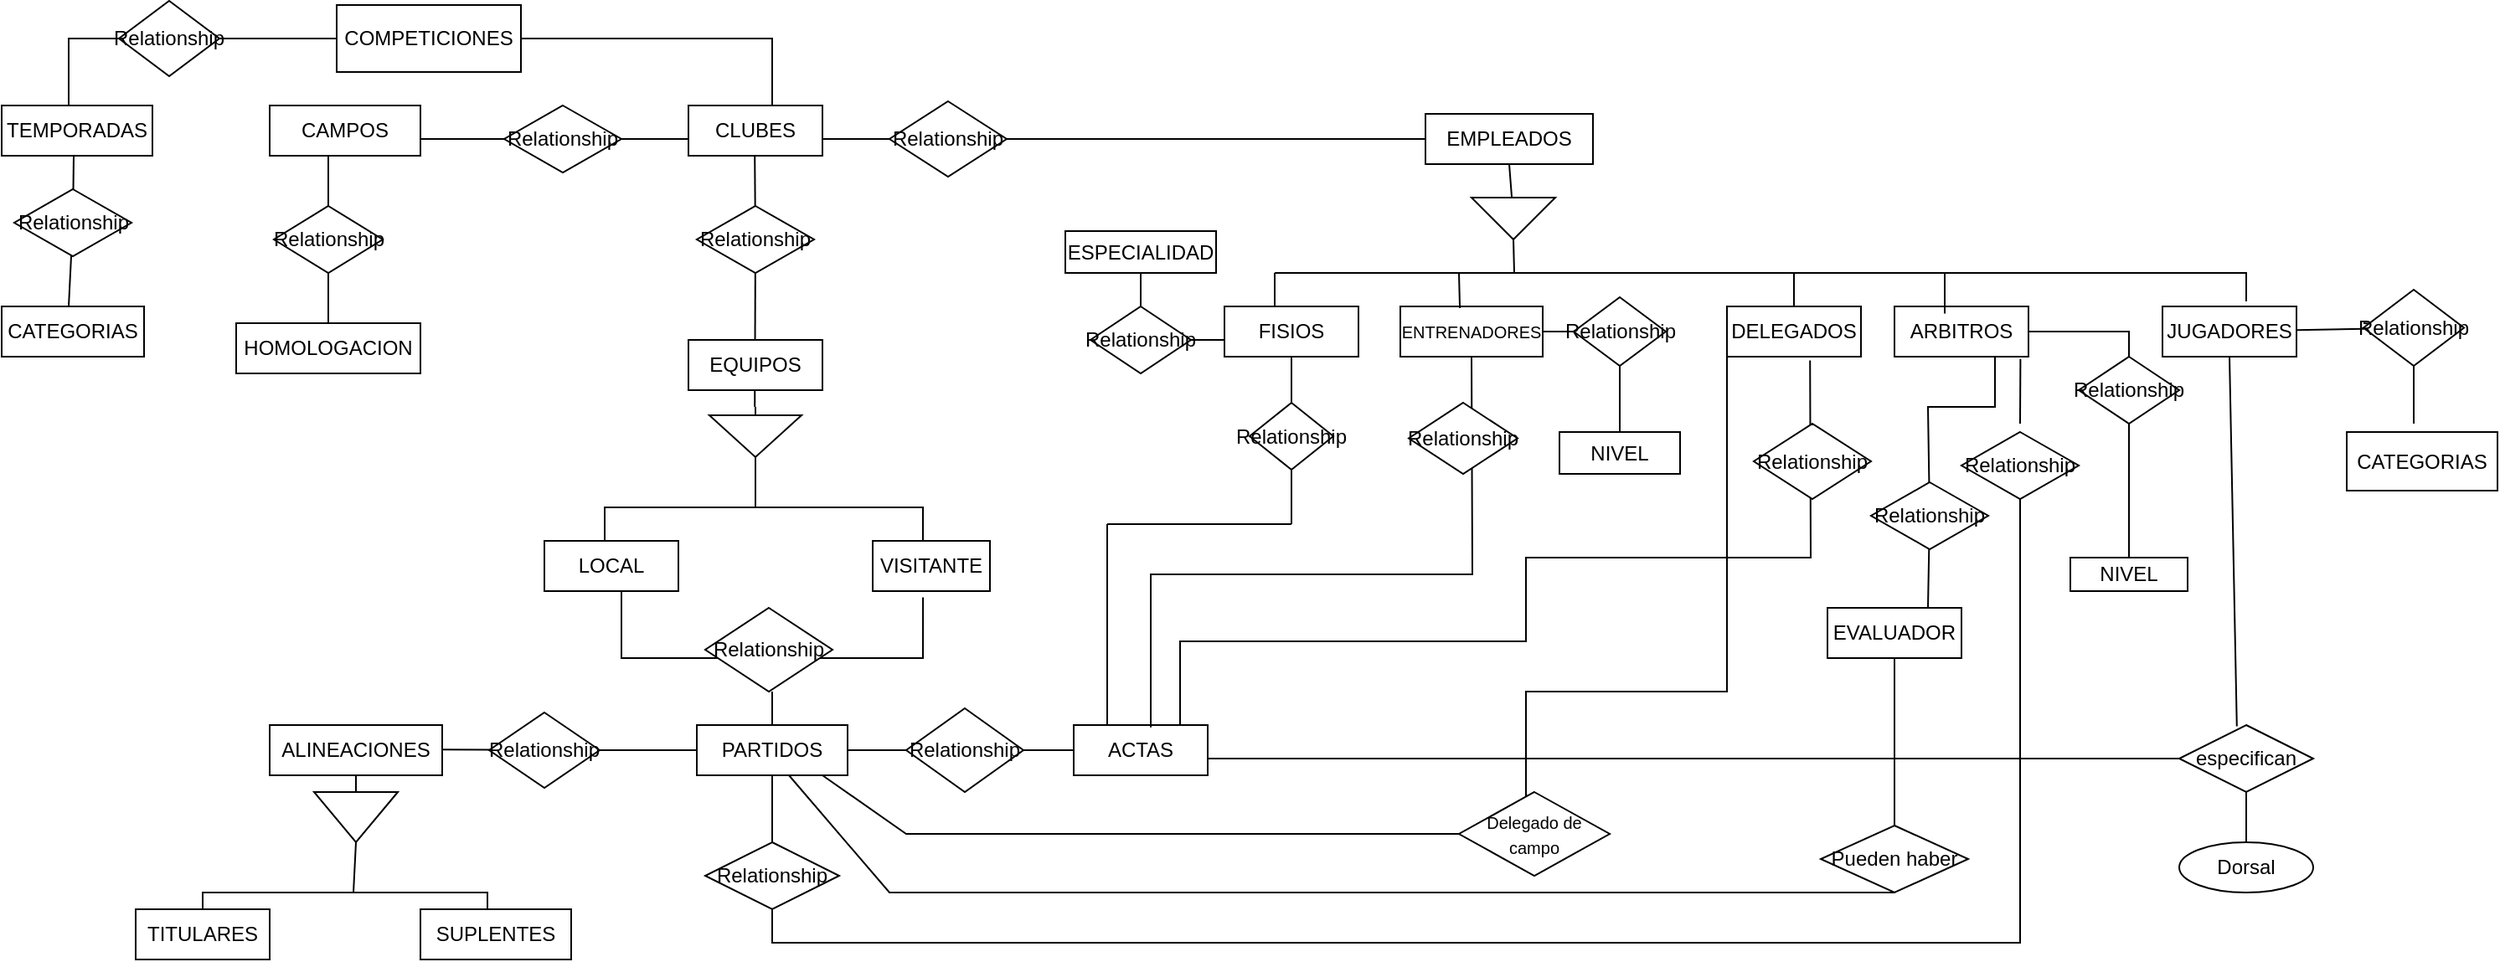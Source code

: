 <mxfile version="26.2.2">
  <diagram name="Página-1" id="tDC00WRoiKJsJ1EHsQr3">
    <mxGraphModel dx="772" dy="777" grid="1" gridSize="10" guides="1" tooltips="1" connect="1" arrows="1" fold="1" page="1" pageScale="1" pageWidth="827" pageHeight="1169" math="0" shadow="0">
      <root>
        <mxCell id="0" />
        <mxCell id="1" parent="0" />
        <mxCell id="XfgdqpQMyzvI71PNZ6HV-1" value="COMPETICIONES" style="whiteSpace=wrap;html=1;align=center;" parent="1" vertex="1">
          <mxGeometry x="290" y="280" width="110" height="40" as="geometry" />
        </mxCell>
        <mxCell id="XfgdqpQMyzvI71PNZ6HV-2" value="" style="endArrow=none;html=1;rounded=0;" parent="1" edge="1">
          <mxGeometry relative="1" as="geometry">
            <mxPoint x="130" y="350" as="sourcePoint" />
            <mxPoint x="290" y="300" as="targetPoint" />
            <Array as="points">
              <mxPoint x="130" y="300" />
              <mxPoint x="200" y="300" />
            </Array>
          </mxGeometry>
        </mxCell>
        <mxCell id="XfgdqpQMyzvI71PNZ6HV-3" value="" style="endArrow=none;html=1;rounded=0;" parent="1" edge="1">
          <mxGeometry relative="1" as="geometry">
            <mxPoint x="400" y="300" as="sourcePoint" />
            <mxPoint x="550" y="340" as="targetPoint" />
            <Array as="points">
              <mxPoint x="500" y="300" />
              <mxPoint x="550" y="300" />
            </Array>
          </mxGeometry>
        </mxCell>
        <mxCell id="XfgdqpQMyzvI71PNZ6HV-4" value="Relationship" style="shape=rhombus;perimeter=rhombusPerimeter;whiteSpace=wrap;html=1;align=center;" parent="1" vertex="1">
          <mxGeometry x="160" y="277.5" width="60" height="45" as="geometry" />
        </mxCell>
        <mxCell id="XfgdqpQMyzvI71PNZ6HV-5" value="CLUBES" style="whiteSpace=wrap;html=1;align=center;" parent="1" vertex="1">
          <mxGeometry x="500" y="340" width="80" height="30" as="geometry" />
        </mxCell>
        <mxCell id="XfgdqpQMyzvI71PNZ6HV-6" value="Relationship" style="shape=rhombus;perimeter=rhombusPerimeter;whiteSpace=wrap;html=1;align=center;" parent="1" vertex="1">
          <mxGeometry x="390" y="340" width="70" height="40" as="geometry" />
        </mxCell>
        <mxCell id="XfgdqpQMyzvI71PNZ6HV-7" value="" style="line;strokeWidth=1;rotatable=0;dashed=0;labelPosition=right;align=left;verticalAlign=middle;spacingTop=0;spacingLeft=6;points=[];portConstraint=eastwest;" parent="1" vertex="1">
          <mxGeometry x="460" y="355" width="40" height="10" as="geometry" />
        </mxCell>
        <mxCell id="XfgdqpQMyzvI71PNZ6HV-8" value="" style="endArrow=none;html=1;rounded=0;" parent="1" source="XfgdqpQMyzvI71PNZ6HV-12" edge="1">
          <mxGeometry relative="1" as="geometry">
            <mxPoint x="285" y="370" as="sourcePoint" />
            <mxPoint x="285" y="470" as="targetPoint" />
          </mxGeometry>
        </mxCell>
        <mxCell id="XfgdqpQMyzvI71PNZ6HV-9" value="" style="line;strokeWidth=1;rotatable=0;dashed=0;labelPosition=right;align=left;verticalAlign=middle;spacingTop=0;spacingLeft=6;points=[];portConstraint=eastwest;" parent="1" vertex="1">
          <mxGeometry x="340" y="355" width="50" height="10" as="geometry" />
        </mxCell>
        <mxCell id="XfgdqpQMyzvI71PNZ6HV-10" value="CAMPOS" style="whiteSpace=wrap;html=1;align=center;" parent="1" vertex="1">
          <mxGeometry x="250" y="340" width="90" height="30" as="geometry" />
        </mxCell>
        <mxCell id="XfgdqpQMyzvI71PNZ6HV-11" value="HOMOLOGACION" style="whiteSpace=wrap;html=1;align=center;" parent="1" vertex="1">
          <mxGeometry x="230" y="470" width="110" height="30" as="geometry" />
        </mxCell>
        <mxCell id="XfgdqpQMyzvI71PNZ6HV-13" value="" style="endArrow=none;html=1;rounded=0;" parent="1" target="XfgdqpQMyzvI71PNZ6HV-12" edge="1">
          <mxGeometry relative="1" as="geometry">
            <mxPoint x="285" y="370" as="sourcePoint" />
            <mxPoint x="285" y="470" as="targetPoint" />
          </mxGeometry>
        </mxCell>
        <mxCell id="XfgdqpQMyzvI71PNZ6HV-12" value="Relationship" style="shape=rhombus;perimeter=rhombusPerimeter;whiteSpace=wrap;html=1;align=center;" parent="1" vertex="1">
          <mxGeometry x="252.5" y="400" width="65" height="40" as="geometry" />
        </mxCell>
        <mxCell id="XfgdqpQMyzvI71PNZ6HV-14" value="" style="endArrow=none;html=1;rounded=0;" parent="1" source="XfgdqpQMyzvI71PNZ6HV-16" edge="1">
          <mxGeometry relative="1" as="geometry">
            <mxPoint x="539.6" y="370" as="sourcePoint" />
            <mxPoint x="539.6" y="520" as="targetPoint" />
          </mxGeometry>
        </mxCell>
        <mxCell id="XfgdqpQMyzvI71PNZ6HV-15" value="EQUIPOS" style="whiteSpace=wrap;html=1;align=center;" parent="1" vertex="1">
          <mxGeometry x="500" y="480" width="80" height="30" as="geometry" />
        </mxCell>
        <mxCell id="XfgdqpQMyzvI71PNZ6HV-17" value="" style="endArrow=none;html=1;rounded=0;" parent="1" target="XfgdqpQMyzvI71PNZ6HV-16" edge="1">
          <mxGeometry relative="1" as="geometry">
            <mxPoint x="539.6" y="370" as="sourcePoint" />
            <mxPoint x="539.6" y="520" as="targetPoint" />
          </mxGeometry>
        </mxCell>
        <mxCell id="XfgdqpQMyzvI71PNZ6HV-16" value="Relationship" style="shape=rhombus;perimeter=rhombusPerimeter;whiteSpace=wrap;html=1;align=center;" parent="1" vertex="1">
          <mxGeometry x="505" y="400" width="70" height="40" as="geometry" />
        </mxCell>
        <mxCell id="XfgdqpQMyzvI71PNZ6HV-18" value="" style="endArrow=none;html=1;rounded=0;" parent="1" source="XfgdqpQMyzvI71PNZ6HV-20" edge="1">
          <mxGeometry relative="1" as="geometry">
            <mxPoint x="540" y="520" as="sourcePoint" />
            <mxPoint x="540" y="580" as="targetPoint" />
          </mxGeometry>
        </mxCell>
        <mxCell id="XfgdqpQMyzvI71PNZ6HV-19" value="" style="endArrow=none;html=1;rounded=0;" parent="1" target="XfgdqpQMyzvI71PNZ6HV-20" edge="1">
          <mxGeometry relative="1" as="geometry">
            <mxPoint x="540" y="520" as="sourcePoint" />
            <mxPoint x="540" y="650" as="targetPoint" />
          </mxGeometry>
        </mxCell>
        <mxCell id="XfgdqpQMyzvI71PNZ6HV-20" value="" style="triangle;whiteSpace=wrap;html=1;rotation=90;" parent="1" vertex="1">
          <mxGeometry x="527.5" y="510" width="25" height="55" as="geometry" />
        </mxCell>
        <mxCell id="XfgdqpQMyzvI71PNZ6HV-21" value="" style="endArrow=none;html=1;rounded=0;" parent="1" edge="1">
          <mxGeometry relative="1" as="geometry">
            <mxPoint x="460" y="580" as="sourcePoint" />
            <mxPoint x="620" y="580" as="targetPoint" />
          </mxGeometry>
        </mxCell>
        <mxCell id="XfgdqpQMyzvI71PNZ6HV-22" value="" style="endArrow=none;html=1;rounded=0;" parent="1" edge="1">
          <mxGeometry relative="1" as="geometry">
            <mxPoint x="450" y="630" as="sourcePoint" />
            <mxPoint x="500" y="580" as="targetPoint" />
            <Array as="points">
              <mxPoint x="450" y="580" />
            </Array>
          </mxGeometry>
        </mxCell>
        <mxCell id="XfgdqpQMyzvI71PNZ6HV-23" value="" style="endArrow=none;html=1;rounded=0;" parent="1" edge="1">
          <mxGeometry relative="1" as="geometry">
            <mxPoint x="580" y="580" as="sourcePoint" />
            <mxPoint x="640" y="630" as="targetPoint" />
            <Array as="points">
              <mxPoint x="640" y="580" />
            </Array>
          </mxGeometry>
        </mxCell>
        <mxCell id="XfgdqpQMyzvI71PNZ6HV-24" value="LOCAL" style="whiteSpace=wrap;html=1;align=center;" parent="1" vertex="1">
          <mxGeometry x="414" y="600" width="80" height="30" as="geometry" />
        </mxCell>
        <mxCell id="XfgdqpQMyzvI71PNZ6HV-25" value="VISITANTE" style="whiteSpace=wrap;html=1;align=center;" parent="1" vertex="1">
          <mxGeometry x="610" y="600" width="70" height="30" as="geometry" />
        </mxCell>
        <mxCell id="XfgdqpQMyzvI71PNZ6HV-27" value="EMPLEADOS" style="whiteSpace=wrap;html=1;align=center;" parent="1" vertex="1">
          <mxGeometry x="940" y="345" width="100" height="30" as="geometry" />
        </mxCell>
        <mxCell id="XfgdqpQMyzvI71PNZ6HV-28" value="" style="endArrow=none;html=1;rounded=0;entryX=0;entryY=0.5;entryDx=0;entryDy=0;" parent="1" source="XfgdqpQMyzvI71PNZ6HV-29" target="XfgdqpQMyzvI71PNZ6HV-27" edge="1">
          <mxGeometry relative="1" as="geometry">
            <mxPoint x="580" y="360" as="sourcePoint" />
            <mxPoint x="740" y="360" as="targetPoint" />
          </mxGeometry>
        </mxCell>
        <mxCell id="XfgdqpQMyzvI71PNZ6HV-30" value="" style="endArrow=none;html=1;rounded=0;" parent="1" target="XfgdqpQMyzvI71PNZ6HV-29" edge="1">
          <mxGeometry relative="1" as="geometry">
            <mxPoint x="580" y="360" as="sourcePoint" />
            <mxPoint x="740" y="360" as="targetPoint" />
          </mxGeometry>
        </mxCell>
        <mxCell id="XfgdqpQMyzvI71PNZ6HV-29" value="Relationship" style="shape=rhombus;perimeter=rhombusPerimeter;whiteSpace=wrap;html=1;align=center;" parent="1" vertex="1">
          <mxGeometry x="620" y="337.5" width="70" height="45" as="geometry" />
        </mxCell>
        <mxCell id="XfgdqpQMyzvI71PNZ6HV-31" value="" style="endArrow=none;html=1;rounded=0;entryX=0.429;entryY=1.127;entryDx=0;entryDy=0;entryPerimeter=0;" parent="1" target="XfgdqpQMyzvI71PNZ6HV-25" edge="1">
          <mxGeometry relative="1" as="geometry">
            <mxPoint x="460" y="630" as="sourcePoint" />
            <mxPoint x="620" y="630" as="targetPoint" />
            <Array as="points">
              <mxPoint x="460" y="670" />
              <mxPoint x="550" y="670" />
              <mxPoint x="640" y="670" />
            </Array>
          </mxGeometry>
        </mxCell>
        <mxCell id="XfgdqpQMyzvI71PNZ6HV-32" value="Relationship" style="shape=rhombus;perimeter=rhombusPerimeter;whiteSpace=wrap;html=1;align=center;" parent="1" vertex="1">
          <mxGeometry x="510" y="640" width="76" height="50" as="geometry" />
        </mxCell>
        <mxCell id="XfgdqpQMyzvI71PNZ6HV-34" value="" style="endArrow=none;html=1;rounded=0;entryX=0.5;entryY=1;entryDx=0;entryDy=0;exitX=0.5;exitY=1;exitDx=0;exitDy=0;" parent="1" source="XfgdqpQMyzvI71PNZ6HV-36" target="XfgdqpQMyzvI71PNZ6HV-111" edge="1">
          <mxGeometry relative="1" as="geometry">
            <mxPoint x="590.001" y="802.41" as="sourcePoint" />
            <mxPoint x="1269.82" y="575" as="targetPoint" />
            <Array as="points">
              <mxPoint x="550" y="840" />
              <mxPoint x="590" y="840" />
              <mxPoint x="670" y="840" />
              <mxPoint x="900" y="840" />
              <mxPoint x="1295" y="840" />
            </Array>
          </mxGeometry>
        </mxCell>
        <mxCell id="XfgdqpQMyzvI71PNZ6HV-37" value="" style="endArrow=none;html=1;rounded=0;" parent="1" source="XfgdqpQMyzvI71PNZ6HV-35" target="XfgdqpQMyzvI71PNZ6HV-36" edge="1">
          <mxGeometry relative="1" as="geometry">
            <mxPoint x="550" y="690" as="sourcePoint" />
            <mxPoint x="550" y="860" as="targetPoint" />
          </mxGeometry>
        </mxCell>
        <mxCell id="XfgdqpQMyzvI71PNZ6HV-36" value="Relationship" style="shape=rhombus;perimeter=rhombusPerimeter;whiteSpace=wrap;html=1;align=center;" parent="1" vertex="1">
          <mxGeometry x="510" y="780" width="80" height="40" as="geometry" />
        </mxCell>
        <mxCell id="XfgdqpQMyzvI71PNZ6HV-38" value="" style="endArrow=none;html=1;rounded=0;" parent="1" target="XfgdqpQMyzvI71PNZ6HV-35" edge="1">
          <mxGeometry relative="1" as="geometry">
            <mxPoint x="550" y="690" as="sourcePoint" />
            <mxPoint x="550" y="760" as="targetPoint" />
          </mxGeometry>
        </mxCell>
        <mxCell id="XfgdqpQMyzvI71PNZ6HV-35" value="PARTIDOS" style="whiteSpace=wrap;html=1;align=center;" parent="1" vertex="1">
          <mxGeometry x="505" y="710" width="90" height="30" as="geometry" />
        </mxCell>
        <mxCell id="XfgdqpQMyzvI71PNZ6HV-39" value="ACTAS" style="whiteSpace=wrap;html=1;align=center;" parent="1" vertex="1">
          <mxGeometry x="730" y="710" width="80" height="30" as="geometry" />
        </mxCell>
        <mxCell id="XfgdqpQMyzvI71PNZ6HV-41" value="" style="endArrow=none;html=1;rounded=0;entryX=0;entryY=0.5;entryDx=0;entryDy=0;" parent="1" source="XfgdqpQMyzvI71PNZ6HV-43" target="XfgdqpQMyzvI71PNZ6HV-39" edge="1">
          <mxGeometry relative="1" as="geometry">
            <mxPoint x="595" y="725" as="sourcePoint" />
            <mxPoint x="755" y="725" as="targetPoint" />
          </mxGeometry>
        </mxCell>
        <mxCell id="XfgdqpQMyzvI71PNZ6HV-42" value="" style="endArrow=none;html=1;rounded=0;entryX=0;entryY=0.5;entryDx=0;entryDy=0;" parent="1" source="XfgdqpQMyzvI71PNZ6HV-35" target="XfgdqpQMyzvI71PNZ6HV-43" edge="1">
          <mxGeometry relative="1" as="geometry">
            <mxPoint x="595" y="725" as="sourcePoint" />
            <mxPoint x="730" y="725" as="targetPoint" />
          </mxGeometry>
        </mxCell>
        <mxCell id="XfgdqpQMyzvI71PNZ6HV-43" value="Relationship" style="shape=rhombus;perimeter=rhombusPerimeter;whiteSpace=wrap;html=1;align=center;" parent="1" vertex="1">
          <mxGeometry x="630" y="700" width="70" height="50" as="geometry" />
        </mxCell>
        <mxCell id="XfgdqpQMyzvI71PNZ6HV-44" value="" style="endArrow=none;html=1;rounded=0;entryX=0;entryY=0.5;entryDx=0;entryDy=0;" parent="1" source="XfgdqpQMyzvI71PNZ6HV-45" target="XfgdqpQMyzvI71PNZ6HV-35" edge="1">
          <mxGeometry relative="1" as="geometry">
            <mxPoint x="348" y="724.6" as="sourcePoint" />
            <mxPoint x="500" y="725" as="targetPoint" />
          </mxGeometry>
        </mxCell>
        <mxCell id="XfgdqpQMyzvI71PNZ6HV-46" value="" style="endArrow=none;html=1;rounded=0;" parent="1" target="XfgdqpQMyzvI71PNZ6HV-45" edge="1">
          <mxGeometry relative="1" as="geometry">
            <mxPoint x="348" y="724.6" as="sourcePoint" />
            <mxPoint x="508" y="724.6" as="targetPoint" />
          </mxGeometry>
        </mxCell>
        <mxCell id="XfgdqpQMyzvI71PNZ6HV-45" value="Relationship" style="shape=rhombus;perimeter=rhombusPerimeter;whiteSpace=wrap;html=1;align=center;" parent="1" vertex="1">
          <mxGeometry x="381" y="702.5" width="66" height="45" as="geometry" />
        </mxCell>
        <mxCell id="XfgdqpQMyzvI71PNZ6HV-47" value="ALINEACIONES" style="whiteSpace=wrap;html=1;align=center;" parent="1" vertex="1">
          <mxGeometry x="250" y="710" width="103" height="30" as="geometry" />
        </mxCell>
        <mxCell id="XfgdqpQMyzvI71PNZ6HV-50" value="" style="endArrow=none;html=1;rounded=0;exitX=1;exitY=0.5;exitDx=0;exitDy=0;" parent="1" source="XfgdqpQMyzvI71PNZ6HV-51" edge="1">
          <mxGeometry relative="1" as="geometry">
            <mxPoint x="303" y="743" as="sourcePoint" />
            <mxPoint x="300" y="810" as="targetPoint" />
            <Array as="points" />
          </mxGeometry>
        </mxCell>
        <mxCell id="XfgdqpQMyzvI71PNZ6HV-52" value="" style="endArrow=none;html=1;rounded=0;exitX=0.5;exitY=1;exitDx=0;exitDy=0;" parent="1" source="XfgdqpQMyzvI71PNZ6HV-47" target="XfgdqpQMyzvI71PNZ6HV-51" edge="1">
          <mxGeometry relative="1" as="geometry">
            <mxPoint x="302" y="740" as="sourcePoint" />
            <mxPoint x="300" y="810" as="targetPoint" />
            <Array as="points" />
          </mxGeometry>
        </mxCell>
        <mxCell id="XfgdqpQMyzvI71PNZ6HV-51" value="" style="triangle;whiteSpace=wrap;html=1;rotation=90;" parent="1" vertex="1">
          <mxGeometry x="286.5" y="740" width="30" height="50" as="geometry" />
        </mxCell>
        <mxCell id="XfgdqpQMyzvI71PNZ6HV-53" value="" style="endArrow=none;html=1;rounded=0;" parent="1" edge="1">
          <mxGeometry relative="1" as="geometry">
            <mxPoint x="210" y="830" as="sourcePoint" />
            <mxPoint x="380" y="830" as="targetPoint" />
            <Array as="points">
              <mxPoint x="210" y="810" />
              <mxPoint x="300" y="810" />
              <mxPoint x="380" y="810" />
            </Array>
          </mxGeometry>
        </mxCell>
        <mxCell id="XfgdqpQMyzvI71PNZ6HV-55" value="TITULARES" style="whiteSpace=wrap;html=1;align=center;" parent="1" vertex="1">
          <mxGeometry x="170" y="820" width="80" height="30" as="geometry" />
        </mxCell>
        <mxCell id="XfgdqpQMyzvI71PNZ6HV-56" value="SUPLENTES" style="whiteSpace=wrap;html=1;align=center;" parent="1" vertex="1">
          <mxGeometry x="340" y="820" width="90" height="30" as="geometry" />
        </mxCell>
        <mxCell id="XfgdqpQMyzvI71PNZ6HV-57" value="" style="endArrow=none;html=1;rounded=0;entryX=0.5;entryY=0;entryDx=0;entryDy=0;" parent="1" edge="1">
          <mxGeometry relative="1" as="geometry">
            <mxPoint x="750" y="590" as="sourcePoint" />
            <mxPoint x="750" y="710" as="targetPoint" />
          </mxGeometry>
        </mxCell>
        <mxCell id="XfgdqpQMyzvI71PNZ6HV-61" value="" style="endArrow=none;html=1;rounded=0;" parent="1" edge="1">
          <mxGeometry relative="1" as="geometry">
            <mxPoint x="810" y="730" as="sourcePoint" />
            <mxPoint x="1160" y="730" as="targetPoint" />
          </mxGeometry>
        </mxCell>
        <mxCell id="XfgdqpQMyzvI71PNZ6HV-65" value="" style="endArrow=none;html=1;rounded=0;exitX=0.5;exitY=1;exitDx=0;exitDy=0;entryX=0.575;entryY=0.047;entryDx=0;entryDy=0;entryPerimeter=0;" parent="1" source="XfgdqpQMyzvI71PNZ6HV-80" target="XfgdqpQMyzvI71PNZ6HV-39" edge="1">
          <mxGeometry relative="1" as="geometry">
            <mxPoint x="800" y="625" as="sourcePoint" />
            <mxPoint x="780" y="700" as="targetPoint" />
            <Array as="points">
              <mxPoint x="968" y="620" />
              <mxPoint x="776" y="620" />
            </Array>
          </mxGeometry>
        </mxCell>
        <mxCell id="XfgdqpQMyzvI71PNZ6HV-66" value="" style="endArrow=none;html=1;rounded=0;" parent="1" source="XfgdqpQMyzvI71PNZ6HV-63" edge="1">
          <mxGeometry relative="1" as="geometry">
            <mxPoint x="1040" y="725" as="sourcePoint" />
            <mxPoint x="1210" y="730" as="targetPoint" />
          </mxGeometry>
        </mxCell>
        <mxCell id="XfgdqpQMyzvI71PNZ6HV-67" value="" style="endArrow=none;html=1;rounded=0;" parent="1" target="XfgdqpQMyzvI71PNZ6HV-63" edge="1">
          <mxGeometry relative="1" as="geometry">
            <mxPoint x="1153.5" y="730" as="sourcePoint" />
            <mxPoint x="1200" y="725" as="targetPoint" />
          </mxGeometry>
        </mxCell>
        <mxCell id="XfgdqpQMyzvI71PNZ6HV-63" value="especifican" style="shape=rhombus;perimeter=rhombusPerimeter;whiteSpace=wrap;html=1;align=center;" parent="1" vertex="1">
          <mxGeometry x="1390" y="710" width="80" height="40" as="geometry" />
        </mxCell>
        <mxCell id="XfgdqpQMyzvI71PNZ6HV-70" value="TEMPORADAS" style="whiteSpace=wrap;html=1;align=center;" parent="1" vertex="1">
          <mxGeometry x="90" y="340" width="90" height="30" as="geometry" />
        </mxCell>
        <mxCell id="XfgdqpQMyzvI71PNZ6HV-71" value="" style="endArrow=none;html=1;rounded=0;" parent="1" source="XfgdqpQMyzvI71PNZ6HV-73" edge="1">
          <mxGeometry relative="1" as="geometry">
            <mxPoint x="130" y="370" as="sourcePoint" />
            <mxPoint x="130" y="460" as="targetPoint" />
          </mxGeometry>
        </mxCell>
        <mxCell id="XfgdqpQMyzvI71PNZ6HV-72" value="CATEGORIAS" style="whiteSpace=wrap;html=1;align=center;" parent="1" vertex="1">
          <mxGeometry x="90" y="460" width="85" height="30" as="geometry" />
        </mxCell>
        <mxCell id="XfgdqpQMyzvI71PNZ6HV-74" value="" style="endArrow=none;html=1;rounded=0;" parent="1" target="XfgdqpQMyzvI71PNZ6HV-73" edge="1">
          <mxGeometry relative="1" as="geometry">
            <mxPoint x="133" y="370" as="sourcePoint" />
            <mxPoint x="130" y="460" as="targetPoint" />
          </mxGeometry>
        </mxCell>
        <mxCell id="XfgdqpQMyzvI71PNZ6HV-73" value="Relationship" style="shape=rhombus;perimeter=rhombusPerimeter;whiteSpace=wrap;html=1;align=center;" parent="1" vertex="1">
          <mxGeometry x="97.5" y="390" width="70" height="40" as="geometry" />
        </mxCell>
        <mxCell id="XfgdqpQMyzvI71PNZ6HV-75" value="" style="endArrow=none;html=1;rounded=0;entryX=0.5;entryY=1;entryDx=0;entryDy=0;" parent="1" source="XfgdqpQMyzvI71PNZ6HV-76" target="XfgdqpQMyzvI71PNZ6HV-27" edge="1">
          <mxGeometry relative="1" as="geometry">
            <mxPoint x="790" y="440" as="sourcePoint" />
            <mxPoint x="840" y="430" as="targetPoint" />
          </mxGeometry>
        </mxCell>
        <mxCell id="XfgdqpQMyzvI71PNZ6HV-77" value="" style="endArrow=none;html=1;rounded=0;entryX=1;entryY=0.5;entryDx=0;entryDy=0;" parent="1" target="XfgdqpQMyzvI71PNZ6HV-76" edge="1">
          <mxGeometry relative="1" as="geometry">
            <mxPoint x="993" y="440" as="sourcePoint" />
            <mxPoint x="790" y="370" as="targetPoint" />
            <Array as="points" />
          </mxGeometry>
        </mxCell>
        <mxCell id="XfgdqpQMyzvI71PNZ6HV-76" value="" style="triangle;whiteSpace=wrap;html=1;rotation=90;" parent="1" vertex="1">
          <mxGeometry x="980" y="382.5" width="25" height="50" as="geometry" />
        </mxCell>
        <mxCell id="XfgdqpQMyzvI71PNZ6HV-79" value="FISIOS" style="whiteSpace=wrap;html=1;align=center;" parent="1" vertex="1">
          <mxGeometry x="820" y="460" width="80" height="30" as="geometry" />
        </mxCell>
        <mxCell id="XfgdqpQMyzvI71PNZ6HV-80" value="&lt;font style=&quot;font-size: 10px;&quot;&gt;ENTRENADORES&lt;/font&gt;" style="whiteSpace=wrap;html=1;align=center;" parent="1" vertex="1">
          <mxGeometry x="925" y="460" width="85" height="30" as="geometry" />
        </mxCell>
        <mxCell id="XfgdqpQMyzvI71PNZ6HV-81" value="" style="endArrow=none;html=1;rounded=0;entryX=0.5;entryY=0;entryDx=0;entryDy=0;" parent="1" target="XfgdqpQMyzvI71PNZ6HV-94" edge="1">
          <mxGeometry relative="1" as="geometry">
            <mxPoint x="850" y="440" as="sourcePoint" />
            <mxPoint x="1050" y="459" as="targetPoint" />
            <Array as="points">
              <mxPoint x="1060" y="440" />
              <mxPoint x="1160" y="440" />
            </Array>
          </mxGeometry>
        </mxCell>
        <mxCell id="XfgdqpQMyzvI71PNZ6HV-84" value="ARBITROS" style="whiteSpace=wrap;html=1;align=center;" parent="1" vertex="1">
          <mxGeometry x="1220" y="460" width="80" height="30" as="geometry" />
        </mxCell>
        <mxCell id="XfgdqpQMyzvI71PNZ6HV-85" value="JUGADORES" style="whiteSpace=wrap;html=1;align=center;" parent="1" vertex="1">
          <mxGeometry x="1380" y="460" width="80" height="30" as="geometry" />
        </mxCell>
        <mxCell id="XfgdqpQMyzvI71PNZ6HV-87" value="" style="endArrow=none;html=1;rounded=0;" parent="1" edge="1">
          <mxGeometry relative="1" as="geometry">
            <mxPoint x="970" y="440" as="sourcePoint" />
            <mxPoint x="1430" y="457" as="targetPoint" />
            <Array as="points">
              <mxPoint x="1090" y="440" />
              <mxPoint x="1365" y="440" />
              <mxPoint x="1430" y="440" />
            </Array>
          </mxGeometry>
        </mxCell>
        <mxCell id="XfgdqpQMyzvI71PNZ6HV-94" value="DELEGADOS" style="whiteSpace=wrap;html=1;align=center;" parent="1" vertex="1">
          <mxGeometry x="1120" y="460" width="80" height="30" as="geometry" />
        </mxCell>
        <mxCell id="XfgdqpQMyzvI71PNZ6HV-96" value="" style="endArrow=none;html=1;rounded=0;entryX=0.375;entryY=0;entryDx=0;entryDy=0;entryPerimeter=0;" parent="1" target="XfgdqpQMyzvI71PNZ6HV-79" edge="1">
          <mxGeometry relative="1" as="geometry">
            <mxPoint x="850" y="440" as="sourcePoint" />
            <mxPoint x="800" y="470" as="targetPoint" />
            <Array as="points" />
          </mxGeometry>
        </mxCell>
        <mxCell id="XfgdqpQMyzvI71PNZ6HV-97" value="" style="endArrow=none;html=1;rounded=0;entryX=0.418;entryY=0.033;entryDx=0;entryDy=0;entryPerimeter=0;" parent="1" target="XfgdqpQMyzvI71PNZ6HV-80" edge="1">
          <mxGeometry relative="1" as="geometry">
            <mxPoint x="960" y="440" as="sourcePoint" />
            <mxPoint x="1120" y="440" as="targetPoint" />
          </mxGeometry>
        </mxCell>
        <mxCell id="XfgdqpQMyzvI71PNZ6HV-98" value="" style="endArrow=none;html=1;rounded=0;entryX=0.375;entryY=0.14;entryDx=0;entryDy=0;entryPerimeter=0;" parent="1" target="XfgdqpQMyzvI71PNZ6HV-84" edge="1">
          <mxGeometry relative="1" as="geometry">
            <mxPoint x="1250" y="440" as="sourcePoint" />
            <mxPoint x="1320" y="440" as="targetPoint" />
          </mxGeometry>
        </mxCell>
        <mxCell id="XfgdqpQMyzvI71PNZ6HV-99" value="" style="endArrow=none;html=1;rounded=0;" parent="1" source="XfgdqpQMyzvI71PNZ6HV-101" edge="1">
          <mxGeometry relative="1" as="geometry">
            <mxPoint x="680" y="480" as="sourcePoint" />
            <mxPoint x="820" y="480" as="targetPoint" />
          </mxGeometry>
        </mxCell>
        <mxCell id="XfgdqpQMyzvI71PNZ6HV-102" value="" style="endArrow=none;html=1;rounded=0;exitX=0.5;exitY=1;exitDx=0;exitDy=0;" parent="1" source="XfgdqpQMyzvI71PNZ6HV-103" target="XfgdqpQMyzvI71PNZ6HV-101" edge="1">
          <mxGeometry relative="1" as="geometry">
            <mxPoint x="765" y="440" as="sourcePoint" />
            <mxPoint x="820" y="480" as="targetPoint" />
          </mxGeometry>
        </mxCell>
        <mxCell id="XfgdqpQMyzvI71PNZ6HV-101" value="Relationship" style="shape=rhombus;perimeter=rhombusPerimeter;whiteSpace=wrap;html=1;align=center;" parent="1" vertex="1">
          <mxGeometry x="740" y="460" width="60" height="40" as="geometry" />
        </mxCell>
        <mxCell id="XfgdqpQMyzvI71PNZ6HV-103" value="ESPECIALIDAD" style="whiteSpace=wrap;html=1;align=center;" parent="1" vertex="1">
          <mxGeometry x="725" y="415" width="90" height="25" as="geometry" />
        </mxCell>
        <mxCell id="XfgdqpQMyzvI71PNZ6HV-105" value="" style="endArrow=none;html=1;rounded=0;entryX=0.5;entryY=1;entryDx=0;entryDy=0;" parent="1" source="XfgdqpQMyzvI71PNZ6HV-108" target="XfgdqpQMyzvI71PNZ6HV-79" edge="1">
          <mxGeometry relative="1" as="geometry">
            <mxPoint x="750" y="590" as="sourcePoint" />
            <mxPoint x="940" y="590" as="targetPoint" />
            <Array as="points">
              <mxPoint x="860" y="590" />
            </Array>
          </mxGeometry>
        </mxCell>
        <mxCell id="XfgdqpQMyzvI71PNZ6HV-107" value="" style="endArrow=none;html=1;rounded=0;entryX=0.62;entryY=1.073;entryDx=0;entryDy=0;entryPerimeter=0;" parent="1" target="XfgdqpQMyzvI71PNZ6HV-94" edge="1">
          <mxGeometry relative="1" as="geometry">
            <mxPoint x="793.5" y="710" as="sourcePoint" />
            <mxPoint x="1153.5" y="490" as="targetPoint" />
            <Array as="points">
              <mxPoint x="793.5" y="660" />
              <mxPoint x="1000" y="660" />
              <mxPoint x="1000" y="610" />
              <mxPoint x="1170" y="610" />
            </Array>
          </mxGeometry>
        </mxCell>
        <mxCell id="XfgdqpQMyzvI71PNZ6HV-109" value="" style="endArrow=none;html=1;rounded=0;" parent="1" edge="1">
          <mxGeometry relative="1" as="geometry">
            <mxPoint x="750" y="590" as="sourcePoint" />
            <mxPoint x="860" y="590" as="targetPoint" />
            <Array as="points" />
          </mxGeometry>
        </mxCell>
        <mxCell id="XfgdqpQMyzvI71PNZ6HV-108" value="Relationship" style="shape=rhombus;perimeter=rhombusPerimeter;whiteSpace=wrap;html=1;align=center;" parent="1" vertex="1">
          <mxGeometry x="835" y="517.5" width="50" height="40" as="geometry" />
        </mxCell>
        <mxCell id="XfgdqpQMyzvI71PNZ6HV-110" value="Relationship" style="shape=rhombus;perimeter=rhombusPerimeter;whiteSpace=wrap;html=1;align=center;" parent="1" vertex="1">
          <mxGeometry x="930" y="517.5" width="65" height="42.5" as="geometry" />
        </mxCell>
        <mxCell id="XfgdqpQMyzvI71PNZ6HV-111" value="Relationship" style="shape=rhombus;perimeter=rhombusPerimeter;whiteSpace=wrap;html=1;align=center;" parent="1" vertex="1">
          <mxGeometry x="1260" y="535" width="70" height="40" as="geometry" />
        </mxCell>
        <mxCell id="XfgdqpQMyzvI71PNZ6HV-113" value="Relationship" style="shape=rhombus;perimeter=rhombusPerimeter;whiteSpace=wrap;html=1;align=center;" parent="1" vertex="1">
          <mxGeometry x="1136" y="530" width="70" height="45" as="geometry" />
        </mxCell>
        <mxCell id="XfgdqpQMyzvI71PNZ6HV-114" value="" style="line;strokeWidth=1;rotatable=0;dashed=0;labelPosition=right;align=left;verticalAlign=middle;spacingTop=0;spacingLeft=6;points=[];portConstraint=eastwest;" parent="1" vertex="1">
          <mxGeometry x="1010" y="470" width="30" height="10" as="geometry" />
        </mxCell>
        <mxCell id="XfgdqpQMyzvI71PNZ6HV-116" value="Relationship" style="shape=rhombus;perimeter=rhombusPerimeter;whiteSpace=wrap;html=1;align=center;" parent="1" vertex="1">
          <mxGeometry x="1028.5" y="454.5" width="55" height="41" as="geometry" />
        </mxCell>
        <mxCell id="XfgdqpQMyzvI71PNZ6HV-117" value="" style="endArrow=none;html=1;rounded=0;exitX=0.5;exitY=1;exitDx=0;exitDy=0;entryX=0.5;entryY=0;entryDx=0;entryDy=0;" parent="1" source="XfgdqpQMyzvI71PNZ6HV-116" target="XfgdqpQMyzvI71PNZ6HV-118" edge="1">
          <mxGeometry relative="1" as="geometry">
            <mxPoint x="1030" y="520" as="sourcePoint" />
            <mxPoint x="1048" y="570" as="targetPoint" />
          </mxGeometry>
        </mxCell>
        <mxCell id="XfgdqpQMyzvI71PNZ6HV-118" value="NIVEL" style="whiteSpace=wrap;html=1;align=center;" parent="1" vertex="1">
          <mxGeometry x="1020" y="535" width="72" height="25" as="geometry" />
        </mxCell>
        <mxCell id="XfgdqpQMyzvI71PNZ6HV-121" value="" style="endArrow=none;html=1;rounded=0;entryX=0.43;entryY=0.018;entryDx=0;entryDy=0;entryPerimeter=0;" parent="1" target="XfgdqpQMyzvI71PNZ6HV-63" edge="1">
          <mxGeometry relative="1" as="geometry">
            <mxPoint x="1420" y="490" as="sourcePoint" />
            <mxPoint x="1510" y="490" as="targetPoint" />
          </mxGeometry>
        </mxCell>
        <mxCell id="XfgdqpQMyzvI71PNZ6HV-122" value="" style="endArrow=none;html=1;rounded=0;exitX=0.94;exitY=1.047;exitDx=0;exitDy=0;exitPerimeter=0;" parent="1" source="XfgdqpQMyzvI71PNZ6HV-84" edge="1">
          <mxGeometry relative="1" as="geometry">
            <mxPoint x="1260" y="490" as="sourcePoint" />
            <mxPoint x="1295" y="530" as="targetPoint" />
          </mxGeometry>
        </mxCell>
        <mxCell id="XfgdqpQMyzvI71PNZ6HV-123" value="" style="endArrow=none;html=1;rounded=0;" parent="1" source="XfgdqpQMyzvI71PNZ6HV-124" edge="1">
          <mxGeometry relative="1" as="geometry">
            <mxPoint x="1460" y="475" as="sourcePoint" />
            <mxPoint x="1500" y="470" as="targetPoint" />
          </mxGeometry>
        </mxCell>
        <mxCell id="XfgdqpQMyzvI71PNZ6HV-125" value="" style="endArrow=none;html=1;rounded=0;" parent="1" source="XfgdqpQMyzvI71PNZ6HV-85" target="XfgdqpQMyzvI71PNZ6HV-124" edge="1">
          <mxGeometry relative="1" as="geometry">
            <mxPoint x="1460" y="475" as="sourcePoint" />
            <mxPoint x="1620" y="475" as="targetPoint" />
          </mxGeometry>
        </mxCell>
        <mxCell id="XfgdqpQMyzvI71PNZ6HV-124" value="Relationship" style="shape=rhombus;perimeter=rhombusPerimeter;whiteSpace=wrap;html=1;align=center;" parent="1" vertex="1">
          <mxGeometry x="1500" y="450" width="60" height="45.5" as="geometry" />
        </mxCell>
        <mxCell id="XfgdqpQMyzvI71PNZ6HV-126" value="" style="endArrow=none;html=1;rounded=0;exitX=0.5;exitY=1;exitDx=0;exitDy=0;" parent="1" source="XfgdqpQMyzvI71PNZ6HV-124" edge="1">
          <mxGeometry relative="1" as="geometry">
            <mxPoint x="1540" y="500" as="sourcePoint" />
            <mxPoint x="1530" y="530" as="targetPoint" />
          </mxGeometry>
        </mxCell>
        <mxCell id="XfgdqpQMyzvI71PNZ6HV-127" value="CATEGORIAS" style="whiteSpace=wrap;html=1;align=center;" parent="1" vertex="1">
          <mxGeometry x="1490" y="535" width="90" height="35" as="geometry" />
        </mxCell>
        <mxCell id="XfgdqpQMyzvI71PNZ6HV-128" value="" style="endArrow=none;html=1;rounded=0;entryX=0.5;entryY=0;entryDx=0;entryDy=0;" parent="1" target="XfgdqpQMyzvI71PNZ6HV-133" edge="1">
          <mxGeometry relative="1" as="geometry">
            <mxPoint x="1360" y="540" as="sourcePoint" />
            <mxPoint x="1360" y="600" as="targetPoint" />
            <Array as="points">
              <mxPoint x="1360" y="530" />
              <mxPoint x="1360" y="500" />
            </Array>
          </mxGeometry>
        </mxCell>
        <mxCell id="XfgdqpQMyzvI71PNZ6HV-132" value="" style="endArrow=none;html=1;rounded=0;exitX=1;exitY=0.5;exitDx=0;exitDy=0;entryX=0.5;entryY=0;entryDx=0;entryDy=0;" parent="1" source="XfgdqpQMyzvI71PNZ6HV-84" target="XfgdqpQMyzvI71PNZ6HV-129" edge="1">
          <mxGeometry relative="1" as="geometry">
            <mxPoint x="1300" y="475" as="sourcePoint" />
            <mxPoint x="1360" y="640" as="targetPoint" />
            <Array as="points">
              <mxPoint x="1360" y="475" />
            </Array>
          </mxGeometry>
        </mxCell>
        <mxCell id="XfgdqpQMyzvI71PNZ6HV-129" value="Relationship" style="shape=rhombus;perimeter=rhombusPerimeter;whiteSpace=wrap;html=1;align=center;" parent="1" vertex="1">
          <mxGeometry x="1330" y="490" width="60" height="40" as="geometry" />
        </mxCell>
        <mxCell id="XfgdqpQMyzvI71PNZ6HV-133" value="NIVEL" style="whiteSpace=wrap;html=1;align=center;" parent="1" vertex="1">
          <mxGeometry x="1325" y="610" width="70" height="20" as="geometry" />
        </mxCell>
        <mxCell id="XfgdqpQMyzvI71PNZ6HV-135" value="EVALUADOR" style="whiteSpace=wrap;html=1;align=center;" parent="1" vertex="1">
          <mxGeometry x="1180" y="640" width="80" height="30" as="geometry" />
        </mxCell>
        <mxCell id="XfgdqpQMyzvI71PNZ6HV-136" value="" style="endArrow=none;html=1;rounded=0;" parent="1" source="XfgdqpQMyzvI71PNZ6HV-137" edge="1">
          <mxGeometry relative="1" as="geometry">
            <mxPoint x="1240" y="640" as="sourcePoint" />
            <mxPoint x="1280" y="490" as="targetPoint" />
            <Array as="points">
              <mxPoint x="1240" y="520" />
              <mxPoint x="1280" y="520" />
            </Array>
          </mxGeometry>
        </mxCell>
        <mxCell id="XfgdqpQMyzvI71PNZ6HV-139" value="" style="endArrow=none;html=1;rounded=0;" parent="1" target="XfgdqpQMyzvI71PNZ6HV-137" edge="1">
          <mxGeometry relative="1" as="geometry">
            <mxPoint x="1240" y="640" as="sourcePoint" />
            <mxPoint x="1280" y="490" as="targetPoint" />
            <Array as="points" />
          </mxGeometry>
        </mxCell>
        <mxCell id="XfgdqpQMyzvI71PNZ6HV-137" value="Relationship" style="shape=rhombus;perimeter=rhombusPerimeter;whiteSpace=wrap;html=1;align=center;" parent="1" vertex="1">
          <mxGeometry x="1206" y="565" width="70" height="40" as="geometry" />
        </mxCell>
        <mxCell id="XfgdqpQMyzvI71PNZ6HV-140" value="" style="endArrow=none;html=1;rounded=0;exitX=0.833;exitY=1;exitDx=0;exitDy=0;exitPerimeter=0;entryX=0;entryY=0.5;entryDx=0;entryDy=0;" parent="1" source="XfgdqpQMyzvI71PNZ6HV-35" target="XfgdqpQMyzvI71PNZ6HV-142" edge="1">
          <mxGeometry relative="1" as="geometry">
            <mxPoint x="570" y="760" as="sourcePoint" />
            <mxPoint x="1000" y="790" as="targetPoint" />
            <Array as="points">
              <mxPoint x="630" y="775" />
              <mxPoint x="740" y="775" />
            </Array>
          </mxGeometry>
        </mxCell>
        <mxCell id="XfgdqpQMyzvI71PNZ6HV-141" value="" style="endArrow=none;html=1;rounded=0;entryX=0;entryY=0.5;entryDx=0;entryDy=0;" parent="1" target="XfgdqpQMyzvI71PNZ6HV-94" edge="1">
          <mxGeometry relative="1" as="geometry">
            <mxPoint x="1000" y="790" as="sourcePoint" />
            <mxPoint x="1190" y="490" as="targetPoint" />
            <Array as="points">
              <mxPoint x="1000" y="690" />
              <mxPoint x="1120" y="690" />
              <mxPoint x="1120" y="510" />
            </Array>
          </mxGeometry>
        </mxCell>
        <mxCell id="XfgdqpQMyzvI71PNZ6HV-142" value="&lt;font style=&quot;font-size: 10px;&quot;&gt;Delegado de campo&lt;/font&gt;" style="shape=rhombus;perimeter=rhombusPerimeter;whiteSpace=wrap;html=1;align=center;" parent="1" vertex="1">
          <mxGeometry x="960" y="750" width="90" height="50" as="geometry" />
        </mxCell>
        <mxCell id="XfgdqpQMyzvI71PNZ6HV-145" value="" style="endArrow=none;html=1;rounded=0;entryX=0.5;entryY=1;entryDx=0;entryDy=0;" parent="1" target="XfgdqpQMyzvI71PNZ6HV-135" edge="1">
          <mxGeometry relative="1" as="geometry">
            <mxPoint x="1090" y="810" as="sourcePoint" />
            <mxPoint x="1200" y="780" as="targetPoint" />
            <Array as="points">
              <mxPoint x="1220" y="810" />
            </Array>
          </mxGeometry>
        </mxCell>
        <mxCell id="XfgdqpQMyzvI71PNZ6HV-146" value="" style="endArrow=none;html=1;rounded=0;" parent="1" edge="1">
          <mxGeometry relative="1" as="geometry">
            <mxPoint x="560" y="740" as="sourcePoint" />
            <mxPoint x="1090" y="810" as="targetPoint" />
            <Array as="points">
              <mxPoint x="620" y="810" />
            </Array>
          </mxGeometry>
        </mxCell>
        <mxCell id="XfgdqpQMyzvI71PNZ6HV-147" value="Pueden haber" style="shape=rhombus;perimeter=rhombusPerimeter;whiteSpace=wrap;html=1;align=center;" parent="1" vertex="1">
          <mxGeometry x="1176" y="770" width="88" height="40" as="geometry" />
        </mxCell>
        <mxCell id="HHV7EombX1dZiq7-O5zj-2" value="Dorsal" style="ellipse;whiteSpace=wrap;html=1;align=center;" vertex="1" parent="1">
          <mxGeometry x="1390" y="780" width="80" height="30" as="geometry" />
        </mxCell>
        <mxCell id="HHV7EombX1dZiq7-O5zj-3" value="" style="endArrow=none;html=1;rounded=0;entryX=0.5;entryY=0;entryDx=0;entryDy=0;" edge="1" parent="1" target="HHV7EombX1dZiq7-O5zj-2">
          <mxGeometry relative="1" as="geometry">
            <mxPoint x="1430" y="750" as="sourcePoint" />
            <mxPoint x="1590" y="750" as="targetPoint" />
          </mxGeometry>
        </mxCell>
      </root>
    </mxGraphModel>
  </diagram>
</mxfile>
